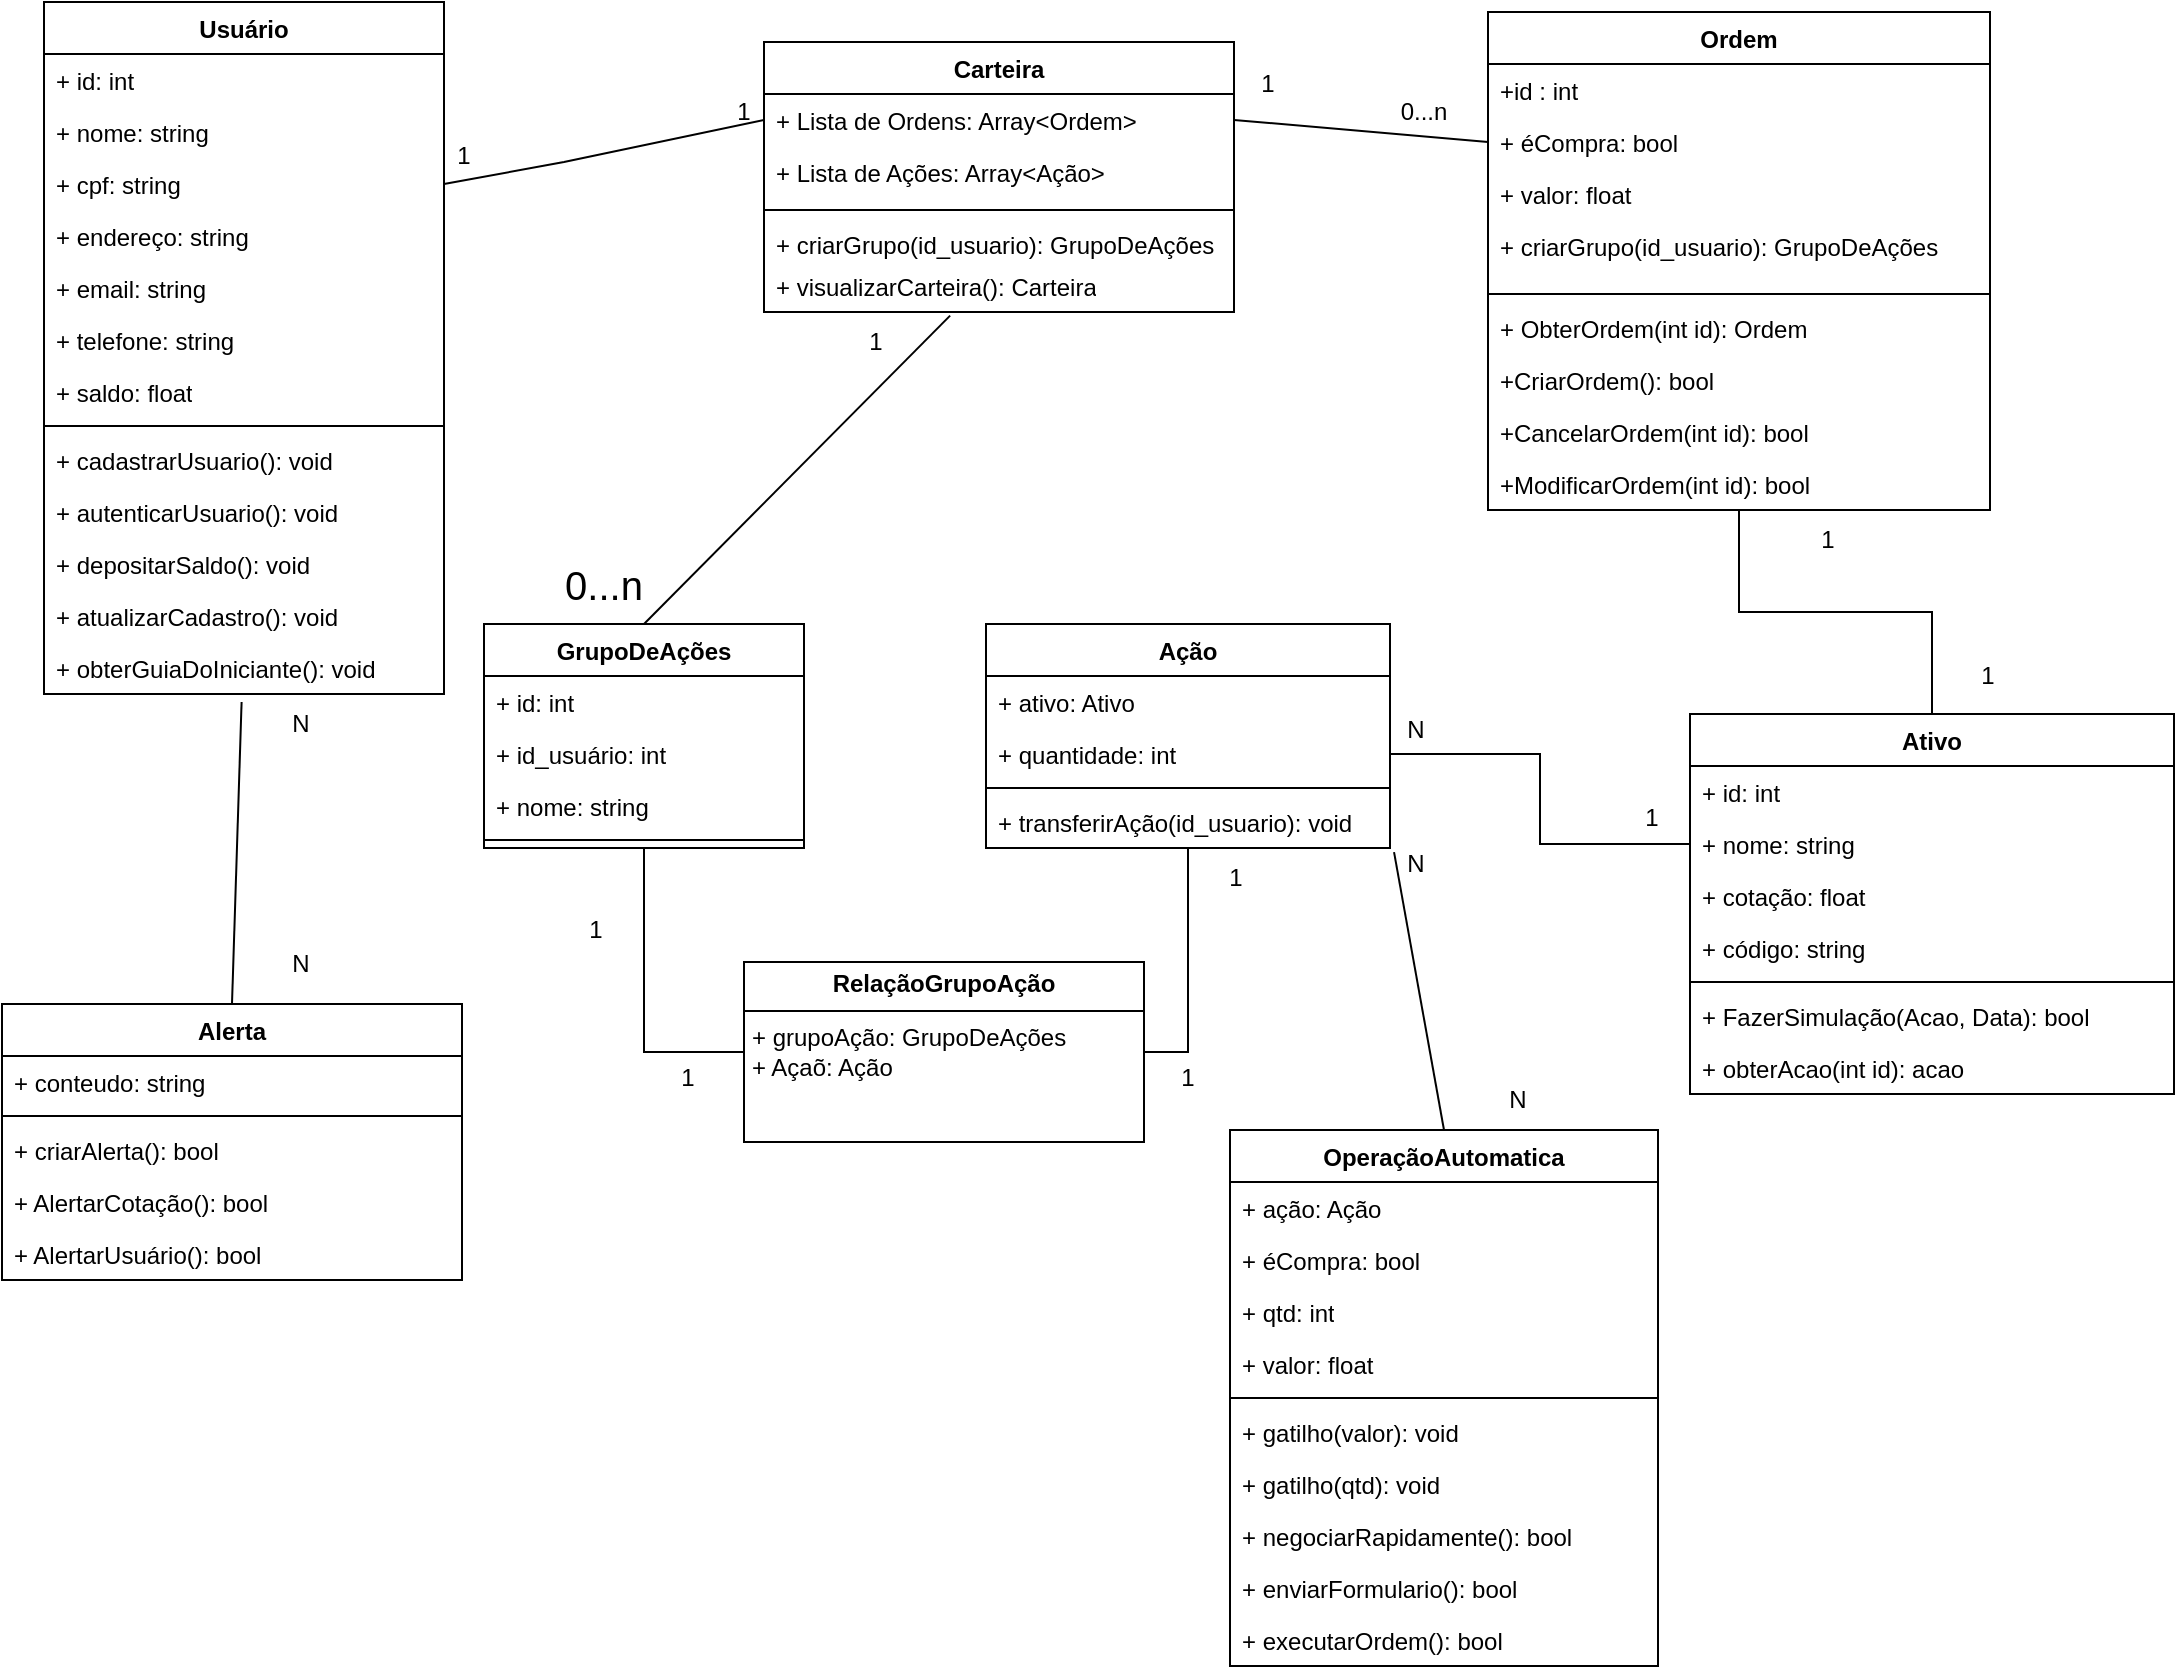 <mxfile version="24.7.17">
  <diagram id="C5RBs43oDa-KdzZeNtuy" name="Page-1">
    <mxGraphModel dx="1669" dy="844" grid="0" gridSize="10" guides="1" tooltips="1" connect="1" arrows="1" fold="1" page="0" pageScale="1" pageWidth="827" pageHeight="1169" math="0" shadow="0">
      <root>
        <mxCell id="WIyWlLk6GJQsqaUBKTNV-0" />
        <mxCell id="WIyWlLk6GJQsqaUBKTNV-1" parent="WIyWlLk6GJQsqaUBKTNV-0" />
        <mxCell id="q6523NSPzNfPJhVcxAXO-35" style="edgeStyle=orthogonalEdgeStyle;rounded=0;orthogonalLoop=1;jettySize=auto;html=1;exitX=0.5;exitY=0;exitDx=0;exitDy=0;entryX=0.5;entryY=1;entryDx=0;entryDy=0;endArrow=none;endFill=0;" parent="WIyWlLk6GJQsqaUBKTNV-1" source="XJCtLHiwcG__dmZvd9Cn-1" target="XJCtLHiwcG__dmZvd9Cn-8" edge="1">
          <mxGeometry relative="1" as="geometry" />
        </mxCell>
        <mxCell id="XJCtLHiwcG__dmZvd9Cn-1" value="Ativo" style="swimlane;fontStyle=1;align=center;verticalAlign=top;childLayout=stackLayout;horizontal=1;startSize=26;horizontalStack=0;resizeParent=1;resizeParentMax=0;resizeLast=0;collapsible=1;marginBottom=0;whiteSpace=wrap;html=1;" parent="WIyWlLk6GJQsqaUBKTNV-1" vertex="1">
          <mxGeometry x="324" y="605" width="242" height="190" as="geometry" />
        </mxCell>
        <mxCell id="XJCtLHiwcG__dmZvd9Cn-2" value="+ id: int" style="text;strokeColor=none;fillColor=none;align=left;verticalAlign=top;spacingLeft=4;spacingRight=4;overflow=hidden;rotatable=0;points=[[0,0.5],[1,0.5]];portConstraint=eastwest;whiteSpace=wrap;html=1;" parent="XJCtLHiwcG__dmZvd9Cn-1" vertex="1">
          <mxGeometry y="26" width="242" height="26" as="geometry" />
        </mxCell>
        <mxCell id="XJCtLHiwcG__dmZvd9Cn-5" value="+ nome: string" style="text;strokeColor=none;fillColor=none;align=left;verticalAlign=top;spacingLeft=4;spacingRight=4;overflow=hidden;rotatable=0;points=[[0,0.5],[1,0.5]];portConstraint=eastwest;whiteSpace=wrap;html=1;" parent="XJCtLHiwcG__dmZvd9Cn-1" vertex="1">
          <mxGeometry y="52" width="242" height="26" as="geometry" />
        </mxCell>
        <mxCell id="q6523NSPzNfPJhVcxAXO-38" value="+ cotação: float" style="text;strokeColor=none;fillColor=none;align=left;verticalAlign=top;spacingLeft=4;spacingRight=4;overflow=hidden;rotatable=0;points=[[0,0.5],[1,0.5]];portConstraint=eastwest;whiteSpace=wrap;html=1;" parent="XJCtLHiwcG__dmZvd9Cn-1" vertex="1">
          <mxGeometry y="78" width="242" height="26" as="geometry" />
        </mxCell>
        <mxCell id="XJCtLHiwcG__dmZvd9Cn-33" value="+ código: string" style="text;strokeColor=none;fillColor=none;align=left;verticalAlign=top;spacingLeft=4;spacingRight=4;overflow=hidden;rotatable=0;points=[[0,0.5],[1,0.5]];portConstraint=eastwest;whiteSpace=wrap;html=1;" parent="XJCtLHiwcG__dmZvd9Cn-1" vertex="1">
          <mxGeometry y="104" width="242" height="26" as="geometry" />
        </mxCell>
        <mxCell id="XJCtLHiwcG__dmZvd9Cn-3" value="" style="line;strokeWidth=1;fillColor=none;align=left;verticalAlign=middle;spacingTop=-1;spacingLeft=3;spacingRight=3;rotatable=0;labelPosition=right;points=[];portConstraint=eastwest;strokeColor=inherit;" parent="XJCtLHiwcG__dmZvd9Cn-1" vertex="1">
          <mxGeometry y="130" width="242" height="8" as="geometry" />
        </mxCell>
        <mxCell id="KCBv_zXYVOr0lP9MTeKW-22" value="+ FazerSimulação(Acao, Data): bool" style="text;strokeColor=none;fillColor=none;align=left;verticalAlign=top;spacingLeft=4;spacingRight=4;overflow=hidden;rotatable=0;points=[[0,0.5],[1,0.5]];portConstraint=eastwest;whiteSpace=wrap;html=1;" vertex="1" parent="XJCtLHiwcG__dmZvd9Cn-1">
          <mxGeometry y="138" width="242" height="26" as="geometry" />
        </mxCell>
        <mxCell id="KCBv_zXYVOr0lP9MTeKW-10" value="+ obterAcao(int id): acao" style="text;strokeColor=none;fillColor=none;align=left;verticalAlign=top;spacingLeft=4;spacingRight=4;overflow=hidden;rotatable=0;points=[[0,0.5],[1,0.5]];portConstraint=eastwest;whiteSpace=wrap;html=1;" vertex="1" parent="XJCtLHiwcG__dmZvd9Cn-1">
          <mxGeometry y="164" width="242" height="26" as="geometry" />
        </mxCell>
        <mxCell id="XJCtLHiwcG__dmZvd9Cn-8" value="Ordem" style="swimlane;fontStyle=1;align=center;verticalAlign=top;childLayout=stackLayout;horizontal=1;startSize=26;horizontalStack=0;resizeParent=1;resizeParentMax=0;resizeLast=0;collapsible=1;marginBottom=0;whiteSpace=wrap;html=1;" parent="WIyWlLk6GJQsqaUBKTNV-1" vertex="1">
          <mxGeometry x="223" y="254" width="251" height="249" as="geometry" />
        </mxCell>
        <mxCell id="XJCtLHiwcG__dmZvd9Cn-13" value="&lt;div&gt;+id : int&lt;/div&gt;" style="text;strokeColor=none;fillColor=none;align=left;verticalAlign=top;spacingLeft=4;spacingRight=4;overflow=hidden;rotatable=0;points=[[0,0.5],[1,0.5]];portConstraint=eastwest;whiteSpace=wrap;html=1;" parent="XJCtLHiwcG__dmZvd9Cn-8" vertex="1">
          <mxGeometry y="26" width="251" height="26" as="geometry" />
        </mxCell>
        <mxCell id="XJCtLHiwcG__dmZvd9Cn-9" value="+ éCompra: bool&lt;div&gt;&lt;br&gt;&lt;/div&gt;" style="text;strokeColor=none;fillColor=none;align=left;verticalAlign=top;spacingLeft=4;spacingRight=4;overflow=hidden;rotatable=0;points=[[0,0.5],[1,0.5]];portConstraint=eastwest;whiteSpace=wrap;html=1;" parent="XJCtLHiwcG__dmZvd9Cn-8" vertex="1">
          <mxGeometry y="52" width="251" height="26" as="geometry" />
        </mxCell>
        <mxCell id="XJCtLHiwcG__dmZvd9Cn-12" value="+ valor: float&lt;div&gt;&lt;br&gt;&lt;/div&gt;" style="text;strokeColor=none;fillColor=none;align=left;verticalAlign=top;spacingLeft=4;spacingRight=4;overflow=hidden;rotatable=0;points=[[0,0.5],[1,0.5]];portConstraint=eastwest;whiteSpace=wrap;html=1;" parent="XJCtLHiwcG__dmZvd9Cn-8" vertex="1">
          <mxGeometry y="78" width="251" height="26" as="geometry" />
        </mxCell>
        <mxCell id="KCBv_zXYVOr0lP9MTeKW-2" value="+ criarGrupo(id_usuario): GrupoDeAções" style="text;strokeColor=none;fillColor=none;align=left;verticalAlign=top;spacingLeft=4;spacingRight=4;overflow=hidden;rotatable=0;points=[[0,0.5],[1,0.5]];portConstraint=eastwest;whiteSpace=wrap;html=1;" vertex="1" parent="XJCtLHiwcG__dmZvd9Cn-8">
          <mxGeometry y="104" width="251" height="33" as="geometry" />
        </mxCell>
        <mxCell id="XJCtLHiwcG__dmZvd9Cn-10" value="" style="line;strokeWidth=1;fillColor=none;align=left;verticalAlign=middle;spacingTop=-1;spacingLeft=3;spacingRight=3;rotatable=0;labelPosition=right;points=[];portConstraint=eastwest;strokeColor=inherit;" parent="XJCtLHiwcG__dmZvd9Cn-8" vertex="1">
          <mxGeometry y="137" width="251" height="8" as="geometry" />
        </mxCell>
        <mxCell id="KCBv_zXYVOr0lP9MTeKW-4" value="+ ObterOrdem(int id): Ordem" style="text;strokeColor=none;fillColor=none;align=left;verticalAlign=top;spacingLeft=4;spacingRight=4;overflow=hidden;rotatable=0;points=[[0,0.5],[1,0.5]];portConstraint=eastwest;whiteSpace=wrap;html=1;" vertex="1" parent="XJCtLHiwcG__dmZvd9Cn-8">
          <mxGeometry y="145" width="251" height="26" as="geometry" />
        </mxCell>
        <mxCell id="KCBv_zXYVOr0lP9MTeKW-5" value="+CriarOrdem(): bool" style="text;strokeColor=none;fillColor=none;align=left;verticalAlign=top;spacingLeft=4;spacingRight=4;overflow=hidden;rotatable=0;points=[[0,0.5],[1,0.5]];portConstraint=eastwest;whiteSpace=wrap;html=1;" vertex="1" parent="XJCtLHiwcG__dmZvd9Cn-8">
          <mxGeometry y="171" width="251" height="26" as="geometry" />
        </mxCell>
        <mxCell id="KCBv_zXYVOr0lP9MTeKW-6" value="+CancelarOrdem(int id): bool" style="text;strokeColor=none;fillColor=none;align=left;verticalAlign=top;spacingLeft=4;spacingRight=4;overflow=hidden;rotatable=0;points=[[0,0.5],[1,0.5]];portConstraint=eastwest;whiteSpace=wrap;html=1;" vertex="1" parent="XJCtLHiwcG__dmZvd9Cn-8">
          <mxGeometry y="197" width="251" height="26" as="geometry" />
        </mxCell>
        <mxCell id="KCBv_zXYVOr0lP9MTeKW-7" value="+ModificarOrdem(int id): bool" style="text;strokeColor=none;fillColor=none;align=left;verticalAlign=top;spacingLeft=4;spacingRight=4;overflow=hidden;rotatable=0;points=[[0,0.5],[1,0.5]];portConstraint=eastwest;whiteSpace=wrap;html=1;" vertex="1" parent="XJCtLHiwcG__dmZvd9Cn-8">
          <mxGeometry y="223" width="251" height="26" as="geometry" />
        </mxCell>
        <mxCell id="XJCtLHiwcG__dmZvd9Cn-22" value="Carteira" style="swimlane;fontStyle=1;align=center;verticalAlign=top;childLayout=stackLayout;horizontal=1;startSize=26;horizontalStack=0;resizeParent=1;resizeParentMax=0;resizeLast=0;collapsible=1;marginBottom=0;whiteSpace=wrap;html=1;" parent="WIyWlLk6GJQsqaUBKTNV-1" vertex="1">
          <mxGeometry x="-139" y="269" width="235" height="135" as="geometry" />
        </mxCell>
        <mxCell id="XJCtLHiwcG__dmZvd9Cn-26" value="+ Lista de Ordens: Array&amp;lt;Ordem&amp;gt;" style="text;strokeColor=none;fillColor=none;align=left;verticalAlign=top;spacingLeft=4;spacingRight=4;overflow=hidden;rotatable=0;points=[[0,0.5],[1,0.5]];portConstraint=eastwest;whiteSpace=wrap;html=1;" parent="XJCtLHiwcG__dmZvd9Cn-22" vertex="1">
          <mxGeometry y="26" width="235" height="26" as="geometry" />
        </mxCell>
        <mxCell id="XJCtLHiwcG__dmZvd9Cn-34" value="+ Lista de Ações: Array&amp;lt;Ação&amp;gt;" style="text;strokeColor=none;fillColor=none;align=left;verticalAlign=top;spacingLeft=4;spacingRight=4;overflow=hidden;rotatable=0;points=[[0,0.5],[1,0.5]];portConstraint=eastwest;whiteSpace=wrap;html=1;" parent="XJCtLHiwcG__dmZvd9Cn-22" vertex="1">
          <mxGeometry y="52" width="235" height="28" as="geometry" />
        </mxCell>
        <mxCell id="XJCtLHiwcG__dmZvd9Cn-24" value="" style="line;strokeWidth=1;fillColor=none;align=left;verticalAlign=middle;spacingTop=-1;spacingLeft=3;spacingRight=3;rotatable=0;labelPosition=right;points=[];portConstraint=eastwest;strokeColor=inherit;" parent="XJCtLHiwcG__dmZvd9Cn-22" vertex="1">
          <mxGeometry y="80" width="235" height="8" as="geometry" />
        </mxCell>
        <mxCell id="q6523NSPzNfPJhVcxAXO-36" value="+ criarGrupo(id_usuario): Grupo&lt;span style=&quot;color: rgba(0, 0, 0, 0); font-family: monospace; font-size: 0px; text-wrap: nowrap;&quot;&gt;%3CmxGraphModel%3E%3Croot%3E%3CmxCell%20id%3D%220%22%2F%3E%3CmxCell%20id%3D%221%22%20parent%3D%220%22%2F%3E%3CmxCell%20id%3D%222%22%20value%3D%22%2BCancelarOrdem(int%20id)%3A%20bool%22%20style%3D%22text%3BstrokeColor%3Dnone%3BfillColor%3Dnone%3Balign%3Dleft%3BverticalAlign%3Dtop%3BspacingLeft%3D4%3BspacingRight%3D4%3Boverflow%3Dhidden%3Brotatable%3D0%3Bpoints%3D%5B%5B0%2C0.5%5D%2C%5B1%2C0.5%5D%5D%3BportConstraint%3Deastwest%3BwhiteSpace%3Dwrap%3Bhtml%3D1%3B%22%20vertex%3D%221%22%20parent%3D%221%22%3E%3CmxGeometry%20x%3D%22223%22%20y%3D%22451%22%20width%3D%22251%22%20height%3D%2226%22%20as%3D%22geometry%22%2F%3E%3C%2FmxCell%3E%3C%2Froot%3E%3C%2FmxGraphModel%3E&lt;/span&gt;DeAções" style="text;strokeColor=none;fillColor=none;align=left;verticalAlign=top;spacingLeft=4;spacingRight=4;overflow=hidden;rotatable=0;points=[[0,0.5],[1,0.5]];portConstraint=eastwest;whiteSpace=wrap;html=1;" parent="XJCtLHiwcG__dmZvd9Cn-22" vertex="1">
          <mxGeometry y="88" width="235" height="21" as="geometry" />
        </mxCell>
        <mxCell id="KCBv_zXYVOr0lP9MTeKW-8" value="+ visualizarCarteira(): Carteira" style="text;strokeColor=none;fillColor=none;align=left;verticalAlign=top;spacingLeft=4;spacingRight=4;overflow=hidden;rotatable=0;points=[[0,0.5],[1,0.5]];portConstraint=eastwest;whiteSpace=wrap;html=1;" vertex="1" parent="XJCtLHiwcG__dmZvd9Cn-22">
          <mxGeometry y="109" width="235" height="26" as="geometry" />
        </mxCell>
        <mxCell id="XJCtLHiwcG__dmZvd9Cn-36" value="Usuário" style="swimlane;fontStyle=1;align=center;verticalAlign=top;childLayout=stackLayout;horizontal=1;startSize=26;horizontalStack=0;resizeParent=1;resizeParentMax=0;resizeLast=0;collapsible=1;marginBottom=0;whiteSpace=wrap;html=1;" parent="WIyWlLk6GJQsqaUBKTNV-1" vertex="1">
          <mxGeometry x="-499" y="249" width="200" height="346" as="geometry" />
        </mxCell>
        <mxCell id="XJCtLHiwcG__dmZvd9Cn-37" value="+ id: int" style="text;strokeColor=none;fillColor=none;align=left;verticalAlign=top;spacingLeft=4;spacingRight=4;overflow=hidden;rotatable=0;points=[[0,0.5],[1,0.5]];portConstraint=eastwest;whiteSpace=wrap;html=1;" parent="XJCtLHiwcG__dmZvd9Cn-36" vertex="1">
          <mxGeometry y="26" width="200" height="26" as="geometry" />
        </mxCell>
        <mxCell id="XJCtLHiwcG__dmZvd9Cn-40" value="+ nome: string" style="text;strokeColor=none;fillColor=none;align=left;verticalAlign=top;spacingLeft=4;spacingRight=4;overflow=hidden;rotatable=0;points=[[0,0.5],[1,0.5]];portConstraint=eastwest;whiteSpace=wrap;html=1;" parent="XJCtLHiwcG__dmZvd9Cn-36" vertex="1">
          <mxGeometry y="52" width="200" height="26" as="geometry" />
        </mxCell>
        <mxCell id="XJCtLHiwcG__dmZvd9Cn-41" value="+ cpf: string" style="text;strokeColor=none;fillColor=none;align=left;verticalAlign=top;spacingLeft=4;spacingRight=4;overflow=hidden;rotatable=0;points=[[0,0.5],[1,0.5]];portConstraint=eastwest;whiteSpace=wrap;html=1;" parent="XJCtLHiwcG__dmZvd9Cn-36" vertex="1">
          <mxGeometry y="78" width="200" height="26" as="geometry" />
        </mxCell>
        <mxCell id="XJCtLHiwcG__dmZvd9Cn-43" value="+ endereço: string" style="text;strokeColor=none;fillColor=none;align=left;verticalAlign=top;spacingLeft=4;spacingRight=4;overflow=hidden;rotatable=0;points=[[0,0.5],[1,0.5]];portConstraint=eastwest;whiteSpace=wrap;html=1;" parent="XJCtLHiwcG__dmZvd9Cn-36" vertex="1">
          <mxGeometry y="104" width="200" height="26" as="geometry" />
        </mxCell>
        <mxCell id="q6523NSPzNfPJhVcxAXO-14" value="+ email: string" style="text;strokeColor=none;fillColor=none;align=left;verticalAlign=top;spacingLeft=4;spacingRight=4;overflow=hidden;rotatable=0;points=[[0,0.5],[1,0.5]];portConstraint=eastwest;whiteSpace=wrap;html=1;" parent="XJCtLHiwcG__dmZvd9Cn-36" vertex="1">
          <mxGeometry y="130" width="200" height="26" as="geometry" />
        </mxCell>
        <mxCell id="q6523NSPzNfPJhVcxAXO-15" value="+ telefone: string" style="text;strokeColor=none;fillColor=none;align=left;verticalAlign=top;spacingLeft=4;spacingRight=4;overflow=hidden;rotatable=0;points=[[0,0.5],[1,0.5]];portConstraint=eastwest;whiteSpace=wrap;html=1;" parent="XJCtLHiwcG__dmZvd9Cn-36" vertex="1">
          <mxGeometry y="156" width="200" height="26" as="geometry" />
        </mxCell>
        <mxCell id="XJCtLHiwcG__dmZvd9Cn-42" value="+ saldo: float" style="text;strokeColor=none;fillColor=none;align=left;verticalAlign=top;spacingLeft=4;spacingRight=4;overflow=hidden;rotatable=0;points=[[0,0.5],[1,0.5]];portConstraint=eastwest;whiteSpace=wrap;html=1;" parent="XJCtLHiwcG__dmZvd9Cn-36" vertex="1">
          <mxGeometry y="182" width="200" height="26" as="geometry" />
        </mxCell>
        <mxCell id="XJCtLHiwcG__dmZvd9Cn-38" value="" style="line;strokeWidth=1;fillColor=none;align=left;verticalAlign=middle;spacingTop=-1;spacingLeft=3;spacingRight=3;rotatable=0;labelPosition=right;points=[];portConstraint=eastwest;strokeColor=inherit;" parent="XJCtLHiwcG__dmZvd9Cn-36" vertex="1">
          <mxGeometry y="208" width="200" height="8" as="geometry" />
        </mxCell>
        <mxCell id="HN_7g7VHqVBmz8YVN-a9-0" value="+ cadastrarUsuario(): void" style="text;strokeColor=none;fillColor=none;align=left;verticalAlign=top;spacingLeft=4;spacingRight=4;overflow=hidden;rotatable=0;points=[[0,0.5],[1,0.5]];portConstraint=eastwest;whiteSpace=wrap;html=1;" parent="XJCtLHiwcG__dmZvd9Cn-36" vertex="1">
          <mxGeometry y="216" width="200" height="26" as="geometry" />
        </mxCell>
        <mxCell id="HN_7g7VHqVBmz8YVN-a9-1" value="+ autenticarUsuario(): void" style="text;strokeColor=none;fillColor=none;align=left;verticalAlign=top;spacingLeft=4;spacingRight=4;overflow=hidden;rotatable=0;points=[[0,0.5],[1,0.5]];portConstraint=eastwest;whiteSpace=wrap;html=1;" parent="XJCtLHiwcG__dmZvd9Cn-36" vertex="1">
          <mxGeometry y="242" width="200" height="26" as="geometry" />
        </mxCell>
        <mxCell id="XJCtLHiwcG__dmZvd9Cn-39" value="+ depositarSaldo(): void" style="text;strokeColor=none;fillColor=none;align=left;verticalAlign=top;spacingLeft=4;spacingRight=4;overflow=hidden;rotatable=0;points=[[0,0.5],[1,0.5]];portConstraint=eastwest;whiteSpace=wrap;html=1;" parent="XJCtLHiwcG__dmZvd9Cn-36" vertex="1">
          <mxGeometry y="268" width="200" height="26" as="geometry" />
        </mxCell>
        <mxCell id="KCBv_zXYVOr0lP9MTeKW-21" value="+ atualizarCadastro(): void" style="text;strokeColor=none;fillColor=none;align=left;verticalAlign=top;spacingLeft=4;spacingRight=4;overflow=hidden;rotatable=0;points=[[0,0.5],[1,0.5]];portConstraint=eastwest;whiteSpace=wrap;html=1;" vertex="1" parent="XJCtLHiwcG__dmZvd9Cn-36">
          <mxGeometry y="294" width="200" height="26" as="geometry" />
        </mxCell>
        <mxCell id="q6523NSPzNfPJhVcxAXO-9" value="+ obterGuiaDoIniciante(): void" style="text;strokeColor=none;fillColor=none;align=left;verticalAlign=top;spacingLeft=4;spacingRight=4;overflow=hidden;rotatable=0;points=[[0,0.5],[1,0.5]];portConstraint=eastwest;whiteSpace=wrap;html=1;" parent="XJCtLHiwcG__dmZvd9Cn-36" vertex="1">
          <mxGeometry y="320" width="200" height="26" as="geometry" />
        </mxCell>
        <mxCell id="q6523NSPzNfPJhVcxAXO-40" style="edgeStyle=orthogonalEdgeStyle;rounded=0;orthogonalLoop=1;jettySize=auto;html=1;entryX=0;entryY=0.5;entryDx=0;entryDy=0;endArrow=none;endFill=0;" parent="WIyWlLk6GJQsqaUBKTNV-1" source="XJCtLHiwcG__dmZvd9Cn-46" target="XJCtLHiwcG__dmZvd9Cn-53" edge="1">
          <mxGeometry relative="1" as="geometry" />
        </mxCell>
        <mxCell id="XJCtLHiwcG__dmZvd9Cn-46" value="GrupoDeAções" style="swimlane;fontStyle=1;align=center;verticalAlign=top;childLayout=stackLayout;horizontal=1;startSize=26;horizontalStack=0;resizeParent=1;resizeParentMax=0;resizeLast=0;collapsible=1;marginBottom=0;whiteSpace=wrap;html=1;" parent="WIyWlLk6GJQsqaUBKTNV-1" vertex="1">
          <mxGeometry x="-279" y="560" width="160" height="112" as="geometry" />
        </mxCell>
        <mxCell id="XJCtLHiwcG__dmZvd9Cn-47" value="+ id: int" style="text;strokeColor=none;fillColor=none;align=left;verticalAlign=top;spacingLeft=4;spacingRight=4;overflow=hidden;rotatable=0;points=[[0,0.5],[1,0.5]];portConstraint=eastwest;whiteSpace=wrap;html=1;" parent="XJCtLHiwcG__dmZvd9Cn-46" vertex="1">
          <mxGeometry y="26" width="160" height="26" as="geometry" />
        </mxCell>
        <mxCell id="XJCtLHiwcG__dmZvd9Cn-51" value="+ id_usuário: int" style="text;strokeColor=none;fillColor=none;align=left;verticalAlign=top;spacingLeft=4;spacingRight=4;overflow=hidden;rotatable=0;points=[[0,0.5],[1,0.5]];portConstraint=eastwest;whiteSpace=wrap;html=1;" parent="XJCtLHiwcG__dmZvd9Cn-46" vertex="1">
          <mxGeometry y="52" width="160" height="26" as="geometry" />
        </mxCell>
        <mxCell id="XJCtLHiwcG__dmZvd9Cn-50" value="+ nome: string" style="text;strokeColor=none;fillColor=none;align=left;verticalAlign=top;spacingLeft=4;spacingRight=4;overflow=hidden;rotatable=0;points=[[0,0.5],[1,0.5]];portConstraint=eastwest;whiteSpace=wrap;html=1;" parent="XJCtLHiwcG__dmZvd9Cn-46" vertex="1">
          <mxGeometry y="78" width="160" height="26" as="geometry" />
        </mxCell>
        <mxCell id="XJCtLHiwcG__dmZvd9Cn-48" value="" style="line;strokeWidth=1;fillColor=none;align=left;verticalAlign=middle;spacingTop=-1;spacingLeft=3;spacingRight=3;rotatable=0;labelPosition=right;points=[];portConstraint=eastwest;strokeColor=inherit;" parent="XJCtLHiwcG__dmZvd9Cn-46" vertex="1">
          <mxGeometry y="104" width="160" height="8" as="geometry" />
        </mxCell>
        <mxCell id="XJCtLHiwcG__dmZvd9Cn-53" value="&lt;p style=&quot;margin:0px;margin-top:4px;text-align:center;&quot;&gt;&lt;b&gt;RelaçãoGrupoAção&lt;/b&gt;&lt;/p&gt;&lt;hr size=&quot;1&quot; style=&quot;border-style:solid;&quot;&gt;&lt;p style=&quot;margin:0px;margin-left:4px;&quot;&gt;+ grupoAção: GrupoDeAções&lt;/p&gt;&lt;p style=&quot;margin:0px;margin-left:4px;&quot;&gt;+ Açaõ: Ação&lt;/p&gt;" style="verticalAlign=top;align=left;overflow=fill;html=1;whiteSpace=wrap;" parent="WIyWlLk6GJQsqaUBKTNV-1" vertex="1">
          <mxGeometry x="-149" y="729" width="200" height="90" as="geometry" />
        </mxCell>
        <mxCell id="q6523NSPzNfPJhVcxAXO-41" style="edgeStyle=orthogonalEdgeStyle;rounded=0;orthogonalLoop=1;jettySize=auto;html=1;entryX=1;entryY=0.5;entryDx=0;entryDy=0;endArrow=none;endFill=0;" parent="WIyWlLk6GJQsqaUBKTNV-1" source="q6523NSPzNfPJhVcxAXO-0" target="XJCtLHiwcG__dmZvd9Cn-53" edge="1">
          <mxGeometry relative="1" as="geometry" />
        </mxCell>
        <mxCell id="q6523NSPzNfPJhVcxAXO-0" value="Ação" style="swimlane;fontStyle=1;align=center;verticalAlign=top;childLayout=stackLayout;horizontal=1;startSize=26;horizontalStack=0;resizeParent=1;resizeParentMax=0;resizeLast=0;collapsible=1;marginBottom=0;whiteSpace=wrap;html=1;" parent="WIyWlLk6GJQsqaUBKTNV-1" vertex="1">
          <mxGeometry x="-28" y="560" width="202" height="112" as="geometry" />
        </mxCell>
        <mxCell id="q6523NSPzNfPJhVcxAXO-1" value="+ ativo: Ativo" style="text;strokeColor=none;fillColor=none;align=left;verticalAlign=top;spacingLeft=4;spacingRight=4;overflow=hidden;rotatable=0;points=[[0,0.5],[1,0.5]];portConstraint=eastwest;whiteSpace=wrap;html=1;" parent="q6523NSPzNfPJhVcxAXO-0" vertex="1">
          <mxGeometry y="26" width="202" height="26" as="geometry" />
        </mxCell>
        <mxCell id="q6523NSPzNfPJhVcxAXO-4" value="+ quantidade: int" style="text;strokeColor=none;fillColor=none;align=left;verticalAlign=top;spacingLeft=4;spacingRight=4;overflow=hidden;rotatable=0;points=[[0,0.5],[1,0.5]];portConstraint=eastwest;whiteSpace=wrap;html=1;" parent="q6523NSPzNfPJhVcxAXO-0" vertex="1">
          <mxGeometry y="52" width="202" height="26" as="geometry" />
        </mxCell>
        <mxCell id="q6523NSPzNfPJhVcxAXO-2" value="" style="line;strokeWidth=1;fillColor=none;align=left;verticalAlign=middle;spacingTop=-1;spacingLeft=3;spacingRight=3;rotatable=0;labelPosition=right;points=[];portConstraint=eastwest;strokeColor=inherit;" parent="q6523NSPzNfPJhVcxAXO-0" vertex="1">
          <mxGeometry y="78" width="202" height="8" as="geometry" />
        </mxCell>
        <mxCell id="q6523NSPzNfPJhVcxAXO-3" value="+ transferirAção(id_usuario): void" style="text;strokeColor=none;fillColor=none;align=left;verticalAlign=top;spacingLeft=4;spacingRight=4;overflow=hidden;rotatable=0;points=[[0,0.5],[1,0.5]];portConstraint=eastwest;whiteSpace=wrap;html=1;" parent="q6523NSPzNfPJhVcxAXO-0" vertex="1">
          <mxGeometry y="86" width="202" height="26" as="geometry" />
        </mxCell>
        <mxCell id="q6523NSPzNfPJhVcxAXO-10" value="Alerta" style="swimlane;fontStyle=1;align=center;verticalAlign=top;childLayout=stackLayout;horizontal=1;startSize=26;horizontalStack=0;resizeParent=1;resizeParentMax=0;resizeLast=0;collapsible=1;marginBottom=0;whiteSpace=wrap;html=1;" parent="WIyWlLk6GJQsqaUBKTNV-1" vertex="1">
          <mxGeometry x="-520" y="750" width="230" height="138" as="geometry" />
        </mxCell>
        <mxCell id="q6523NSPzNfPJhVcxAXO-11" value="+ conteudo: string" style="text;strokeColor=none;fillColor=none;align=left;verticalAlign=top;spacingLeft=4;spacingRight=4;overflow=hidden;rotatable=0;points=[[0,0.5],[1,0.5]];portConstraint=eastwest;whiteSpace=wrap;html=1;" parent="q6523NSPzNfPJhVcxAXO-10" vertex="1">
          <mxGeometry y="26" width="230" height="26" as="geometry" />
        </mxCell>
        <mxCell id="q6523NSPzNfPJhVcxAXO-12" value="" style="line;strokeWidth=1;fillColor=none;align=left;verticalAlign=middle;spacingTop=-1;spacingLeft=3;spacingRight=3;rotatable=0;labelPosition=right;points=[];portConstraint=eastwest;strokeColor=inherit;" parent="q6523NSPzNfPJhVcxAXO-10" vertex="1">
          <mxGeometry y="52" width="230" height="8" as="geometry" />
        </mxCell>
        <mxCell id="KCBv_zXYVOr0lP9MTeKW-0" value="+ criarAlerta(): bool" style="text;strokeColor=none;fillColor=none;align=left;verticalAlign=top;spacingLeft=4;spacingRight=4;overflow=hidden;rotatable=0;points=[[0,0.5],[1,0.5]];portConstraint=eastwest;whiteSpace=wrap;html=1;" vertex="1" parent="q6523NSPzNfPJhVcxAXO-10">
          <mxGeometry y="60" width="230" height="26" as="geometry" />
        </mxCell>
        <mxCell id="q6523NSPzNfPJhVcxAXO-54" value="+ AlertarCotação(): bool" style="text;strokeColor=none;fillColor=none;align=left;verticalAlign=top;spacingLeft=4;spacingRight=4;overflow=hidden;rotatable=0;points=[[0,0.5],[1,0.5]];portConstraint=eastwest;whiteSpace=wrap;html=1;" parent="q6523NSPzNfPJhVcxAXO-10" vertex="1">
          <mxGeometry y="86" width="230" height="26" as="geometry" />
        </mxCell>
        <mxCell id="KCBv_zXYVOr0lP9MTeKW-14" value="+ AlertarUsuário(): bool" style="text;strokeColor=none;fillColor=none;align=left;verticalAlign=top;spacingLeft=4;spacingRight=4;overflow=hidden;rotatable=0;points=[[0,0.5],[1,0.5]];portConstraint=eastwest;whiteSpace=wrap;html=1;" vertex="1" parent="q6523NSPzNfPJhVcxAXO-10">
          <mxGeometry y="112" width="230" height="26" as="geometry" />
        </mxCell>
        <mxCell id="q6523NSPzNfPJhVcxAXO-16" value="" style="endArrow=none;endFill=0;endSize=24;html=1;rounded=0;entryX=1;entryY=0.5;entryDx=0;entryDy=0;exitX=0;exitY=0.5;exitDx=0;exitDy=0;" parent="WIyWlLk6GJQsqaUBKTNV-1" source="XJCtLHiwcG__dmZvd9Cn-26" target="XJCtLHiwcG__dmZvd9Cn-41" edge="1">
          <mxGeometry width="160" relative="1" as="geometry">
            <mxPoint x="-279" y="489" as="sourcePoint" />
            <mxPoint x="-119" y="489" as="targetPoint" />
            <Array as="points">
              <mxPoint x="-239" y="329" />
            </Array>
          </mxGeometry>
        </mxCell>
        <mxCell id="q6523NSPzNfPJhVcxAXO-19" value="1" style="text;html=1;align=center;verticalAlign=middle;whiteSpace=wrap;rounded=0;" parent="WIyWlLk6GJQsqaUBKTNV-1" vertex="1">
          <mxGeometry x="-319" y="311" width="60" height="30" as="geometry" />
        </mxCell>
        <mxCell id="q6523NSPzNfPJhVcxAXO-20" value="1" style="text;html=1;align=center;verticalAlign=middle;whiteSpace=wrap;rounded=0;" parent="WIyWlLk6GJQsqaUBKTNV-1" vertex="1">
          <mxGeometry x="-179" y="289" width="60" height="30" as="geometry" />
        </mxCell>
        <mxCell id="q6523NSPzNfPJhVcxAXO-21" value="" style="endArrow=none;endFill=0;endSize=24;html=1;rounded=0;entryX=1;entryY=0.5;entryDx=0;entryDy=0;exitX=0;exitY=0.5;exitDx=0;exitDy=0;" parent="WIyWlLk6GJQsqaUBKTNV-1" source="XJCtLHiwcG__dmZvd9Cn-9" target="XJCtLHiwcG__dmZvd9Cn-26" edge="1">
          <mxGeometry width="160" relative="1" as="geometry">
            <mxPoint x="201" y="399" as="sourcePoint" />
            <mxPoint x="41" y="431" as="targetPoint" />
            <Array as="points" />
          </mxGeometry>
        </mxCell>
        <mxCell id="q6523NSPzNfPJhVcxAXO-22" value="1" style="text;html=1;align=center;verticalAlign=middle;whiteSpace=wrap;rounded=0;" parent="WIyWlLk6GJQsqaUBKTNV-1" vertex="1">
          <mxGeometry x="83" y="275" width="60" height="30" as="geometry" />
        </mxCell>
        <mxCell id="q6523NSPzNfPJhVcxAXO-23" value="&lt;font style=&quot;font-size: 12px;&quot;&gt;0...n&lt;/font&gt;" style="text;html=1;align=center;verticalAlign=middle;whiteSpace=wrap;rounded=0;" parent="WIyWlLk6GJQsqaUBKTNV-1" vertex="1">
          <mxGeometry x="161" y="289" width="60" height="30" as="geometry" />
        </mxCell>
        <mxCell id="q6523NSPzNfPJhVcxAXO-25" value="&lt;font style=&quot;font-size: 20px;&quot;&gt;0...n&lt;/font&gt;" style="text;html=1;align=center;verticalAlign=middle;whiteSpace=wrap;rounded=0;" parent="WIyWlLk6GJQsqaUBKTNV-1" vertex="1">
          <mxGeometry x="-249" y="525" width="60" height="30" as="geometry" />
        </mxCell>
        <mxCell id="q6523NSPzNfPJhVcxAXO-29" style="edgeStyle=orthogonalEdgeStyle;rounded=0;orthogonalLoop=1;jettySize=auto;html=1;exitX=1;exitY=0.5;exitDx=0;exitDy=0;entryX=0;entryY=0.5;entryDx=0;entryDy=0;endArrow=none;endFill=0;" parent="WIyWlLk6GJQsqaUBKTNV-1" source="q6523NSPzNfPJhVcxAXO-4" target="XJCtLHiwcG__dmZvd9Cn-5" edge="1">
          <mxGeometry relative="1" as="geometry" />
        </mxCell>
        <mxCell id="q6523NSPzNfPJhVcxAXO-30" value="1" style="text;html=1;align=center;verticalAlign=middle;whiteSpace=wrap;rounded=0;" parent="WIyWlLk6GJQsqaUBKTNV-1" vertex="1">
          <mxGeometry x="363" y="503" width="60" height="30" as="geometry" />
        </mxCell>
        <mxCell id="q6523NSPzNfPJhVcxAXO-31" value="N" style="text;html=1;align=center;verticalAlign=middle;whiteSpace=wrap;rounded=0;" parent="WIyWlLk6GJQsqaUBKTNV-1" vertex="1">
          <mxGeometry x="157" y="598" width="60" height="30" as="geometry" />
        </mxCell>
        <mxCell id="q6523NSPzNfPJhVcxAXO-42" value="1" style="text;html=1;align=center;verticalAlign=middle;whiteSpace=wrap;rounded=0;" parent="WIyWlLk6GJQsqaUBKTNV-1" vertex="1">
          <mxGeometry x="-253" y="698" width="60" height="30" as="geometry" />
        </mxCell>
        <mxCell id="q6523NSPzNfPJhVcxAXO-43" value="1" style="text;html=1;align=center;verticalAlign=middle;whiteSpace=wrap;rounded=0;" parent="WIyWlLk6GJQsqaUBKTNV-1" vertex="1">
          <mxGeometry x="-207" y="772" width="60" height="30" as="geometry" />
        </mxCell>
        <mxCell id="q6523NSPzNfPJhVcxAXO-44" value="1" style="text;html=1;align=center;verticalAlign=middle;whiteSpace=wrap;rounded=0;" parent="WIyWlLk6GJQsqaUBKTNV-1" vertex="1">
          <mxGeometry x="67" y="672" width="60" height="30" as="geometry" />
        </mxCell>
        <mxCell id="q6523NSPzNfPJhVcxAXO-45" value="1" style="text;html=1;align=center;verticalAlign=middle;whiteSpace=wrap;rounded=0;" parent="WIyWlLk6GJQsqaUBKTNV-1" vertex="1">
          <mxGeometry x="43" y="772" width="60" height="30" as="geometry" />
        </mxCell>
        <mxCell id="q6523NSPzNfPJhVcxAXO-49" value="" style="endArrow=none;endFill=0;endSize=24;html=1;rounded=0;entryX=0.5;entryY=0;entryDx=0;entryDy=0;exitX=0.494;exitY=1.154;exitDx=0;exitDy=0;exitPerimeter=0;" parent="WIyWlLk6GJQsqaUBKTNV-1" target="q6523NSPzNfPJhVcxAXO-10" edge="1" source="q6523NSPzNfPJhVcxAXO-9">
          <mxGeometry width="160" relative="1" as="geometry">
            <mxPoint x="-464" y="620" as="sourcePoint" />
            <mxPoint x="-570" y="596.46" as="targetPoint" />
            <Array as="points" />
          </mxGeometry>
        </mxCell>
        <mxCell id="q6523NSPzNfPJhVcxAXO-51" value="" style="endArrow=none;endFill=0;endSize=24;html=1;rounded=0;entryX=0.5;entryY=0;entryDx=0;entryDy=0;exitX=0.396;exitY=1.069;exitDx=0;exitDy=0;exitPerimeter=0;" parent="WIyWlLk6GJQsqaUBKTNV-1" source="KCBv_zXYVOr0lP9MTeKW-8" target="XJCtLHiwcG__dmZvd9Cn-46" edge="1">
          <mxGeometry width="160" relative="1" as="geometry">
            <mxPoint x="-267" y="505" as="sourcePoint" />
            <mxPoint x="-107" y="505" as="targetPoint" />
          </mxGeometry>
        </mxCell>
        <mxCell id="q6523NSPzNfPJhVcxAXO-56" value="OperaçãoAutomatica" style="swimlane;fontStyle=1;align=center;verticalAlign=top;childLayout=stackLayout;horizontal=1;startSize=26;horizontalStack=0;resizeParent=1;resizeParentMax=0;resizeLast=0;collapsible=1;marginBottom=0;whiteSpace=wrap;html=1;" parent="WIyWlLk6GJQsqaUBKTNV-1" vertex="1">
          <mxGeometry x="94" y="813" width="214" height="268" as="geometry" />
        </mxCell>
        <mxCell id="q6523NSPzNfPJhVcxAXO-57" value="+ ação: Ação" style="text;strokeColor=none;fillColor=none;align=left;verticalAlign=top;spacingLeft=4;spacingRight=4;overflow=hidden;rotatable=0;points=[[0,0.5],[1,0.5]];portConstraint=eastwest;whiteSpace=wrap;html=1;" parent="q6523NSPzNfPJhVcxAXO-56" vertex="1">
          <mxGeometry y="26" width="214" height="26" as="geometry" />
        </mxCell>
        <mxCell id="q6523NSPzNfPJhVcxAXO-61" value="+ éCompra: bool" style="text;strokeColor=none;fillColor=none;align=left;verticalAlign=top;spacingLeft=4;spacingRight=4;overflow=hidden;rotatable=0;points=[[0,0.5],[1,0.5]];portConstraint=eastwest;whiteSpace=wrap;html=1;" parent="q6523NSPzNfPJhVcxAXO-56" vertex="1">
          <mxGeometry y="52" width="214" height="26" as="geometry" />
        </mxCell>
        <mxCell id="q6523NSPzNfPJhVcxAXO-62" value="+ qtd: int" style="text;strokeColor=none;fillColor=none;align=left;verticalAlign=top;spacingLeft=4;spacingRight=4;overflow=hidden;rotatable=0;points=[[0,0.5],[1,0.5]];portConstraint=eastwest;whiteSpace=wrap;html=1;" parent="q6523NSPzNfPJhVcxAXO-56" vertex="1">
          <mxGeometry y="78" width="214" height="26" as="geometry" />
        </mxCell>
        <mxCell id="q6523NSPzNfPJhVcxAXO-63" value="+ valor: float" style="text;strokeColor=none;fillColor=none;align=left;verticalAlign=top;spacingLeft=4;spacingRight=4;overflow=hidden;rotatable=0;points=[[0,0.5],[1,0.5]];portConstraint=eastwest;whiteSpace=wrap;html=1;" parent="q6523NSPzNfPJhVcxAXO-56" vertex="1">
          <mxGeometry y="104" width="214" height="26" as="geometry" />
        </mxCell>
        <mxCell id="q6523NSPzNfPJhVcxAXO-58" value="" style="line;strokeWidth=1;fillColor=none;align=left;verticalAlign=middle;spacingTop=-1;spacingLeft=3;spacingRight=3;rotatable=0;labelPosition=right;points=[];portConstraint=eastwest;strokeColor=inherit;" parent="q6523NSPzNfPJhVcxAXO-56" vertex="1">
          <mxGeometry y="130" width="214" height="8" as="geometry" />
        </mxCell>
        <mxCell id="q6523NSPzNfPJhVcxAXO-59" value="+ gatilho(valor): void" style="text;strokeColor=none;fillColor=none;align=left;verticalAlign=top;spacingLeft=4;spacingRight=4;overflow=hidden;rotatable=0;points=[[0,0.5],[1,0.5]];portConstraint=eastwest;whiteSpace=wrap;html=1;" parent="q6523NSPzNfPJhVcxAXO-56" vertex="1">
          <mxGeometry y="138" width="214" height="26" as="geometry" />
        </mxCell>
        <mxCell id="q6523NSPzNfPJhVcxAXO-64" value="+ gatilho(qtd): void" style="text;strokeColor=none;fillColor=none;align=left;verticalAlign=top;spacingLeft=4;spacingRight=4;overflow=hidden;rotatable=0;points=[[0,0.5],[1,0.5]];portConstraint=eastwest;whiteSpace=wrap;html=1;" parent="q6523NSPzNfPJhVcxAXO-56" vertex="1">
          <mxGeometry y="164" width="214" height="26" as="geometry" />
        </mxCell>
        <mxCell id="KCBv_zXYVOr0lP9MTeKW-11" value="+ negociarRapidamente(): bool&amp;nbsp;" style="text;strokeColor=none;fillColor=none;align=left;verticalAlign=top;spacingLeft=4;spacingRight=4;overflow=hidden;rotatable=0;points=[[0,0.5],[1,0.5]];portConstraint=eastwest;whiteSpace=wrap;html=1;" vertex="1" parent="q6523NSPzNfPJhVcxAXO-56">
          <mxGeometry y="190" width="214" height="26" as="geometry" />
        </mxCell>
        <mxCell id="KCBv_zXYVOr0lP9MTeKW-12" value="+ enviarFormulario(): bool&amp;nbsp;" style="text;strokeColor=none;fillColor=none;align=left;verticalAlign=top;spacingLeft=4;spacingRight=4;overflow=hidden;rotatable=0;points=[[0,0.5],[1,0.5]];portConstraint=eastwest;whiteSpace=wrap;html=1;" vertex="1" parent="q6523NSPzNfPJhVcxAXO-56">
          <mxGeometry y="216" width="214" height="26" as="geometry" />
        </mxCell>
        <mxCell id="KCBv_zXYVOr0lP9MTeKW-13" value="+ executarOrdem(): bool&amp;nbsp;" style="text;strokeColor=none;fillColor=none;align=left;verticalAlign=top;spacingLeft=4;spacingRight=4;overflow=hidden;rotatable=0;points=[[0,0.5],[1,0.5]];portConstraint=eastwest;whiteSpace=wrap;html=1;" vertex="1" parent="q6523NSPzNfPJhVcxAXO-56">
          <mxGeometry y="242" width="214" height="26" as="geometry" />
        </mxCell>
        <mxCell id="q6523NSPzNfPJhVcxAXO-65" value="" style="endArrow=none;endFill=0;endSize=24;html=1;rounded=0;entryX=0.5;entryY=0;entryDx=0;entryDy=0;exitX=1.01;exitY=1.079;exitDx=0;exitDy=0;exitPerimeter=0;" parent="WIyWlLk6GJQsqaUBKTNV-1" source="q6523NSPzNfPJhVcxAXO-3" target="q6523NSPzNfPJhVcxAXO-56" edge="1">
          <mxGeometry width="160" relative="1" as="geometry">
            <mxPoint x="242" y="729" as="sourcePoint" />
            <mxPoint x="67" y="855" as="targetPoint" />
          </mxGeometry>
        </mxCell>
        <mxCell id="KCBv_zXYVOr0lP9MTeKW-23" value="1" style="text;html=1;align=center;verticalAlign=middle;whiteSpace=wrap;rounded=0;" vertex="1" parent="WIyWlLk6GJQsqaUBKTNV-1">
          <mxGeometry x="-113" y="404" width="60" height="30" as="geometry" />
        </mxCell>
        <mxCell id="KCBv_zXYVOr0lP9MTeKW-24" value="1" style="text;html=1;align=center;verticalAlign=middle;whiteSpace=wrap;rounded=0;" vertex="1" parent="WIyWlLk6GJQsqaUBKTNV-1">
          <mxGeometry x="443" y="571" width="60" height="30" as="geometry" />
        </mxCell>
        <mxCell id="KCBv_zXYVOr0lP9MTeKW-25" value="1" style="text;html=1;align=center;verticalAlign=middle;whiteSpace=wrap;rounded=0;" vertex="1" parent="WIyWlLk6GJQsqaUBKTNV-1">
          <mxGeometry x="275" y="642" width="60" height="30" as="geometry" />
        </mxCell>
        <mxCell id="KCBv_zXYVOr0lP9MTeKW-26" value="N" style="text;html=1;align=center;verticalAlign=middle;whiteSpace=wrap;rounded=0;" vertex="1" parent="WIyWlLk6GJQsqaUBKTNV-1">
          <mxGeometry x="157" y="665" width="60" height="30" as="geometry" />
        </mxCell>
        <mxCell id="KCBv_zXYVOr0lP9MTeKW-27" value="N" style="text;html=1;align=center;verticalAlign=middle;whiteSpace=wrap;rounded=0;" vertex="1" parent="WIyWlLk6GJQsqaUBKTNV-1">
          <mxGeometry x="208" y="783" width="60" height="30" as="geometry" />
        </mxCell>
        <mxCell id="KCBv_zXYVOr0lP9MTeKW-28" value="N" style="text;html=1;align=center;verticalAlign=middle;resizable=0;points=[];autosize=1;strokeColor=none;fillColor=none;" vertex="1" parent="WIyWlLk6GJQsqaUBKTNV-1">
          <mxGeometry x="-385" y="597" width="27" height="26" as="geometry" />
        </mxCell>
        <mxCell id="KCBv_zXYVOr0lP9MTeKW-29" value="N" style="text;html=1;align=center;verticalAlign=middle;resizable=0;points=[];autosize=1;strokeColor=none;fillColor=none;" vertex="1" parent="WIyWlLk6GJQsqaUBKTNV-1">
          <mxGeometry x="-385" y="717" width="27" height="26" as="geometry" />
        </mxCell>
      </root>
    </mxGraphModel>
  </diagram>
</mxfile>

